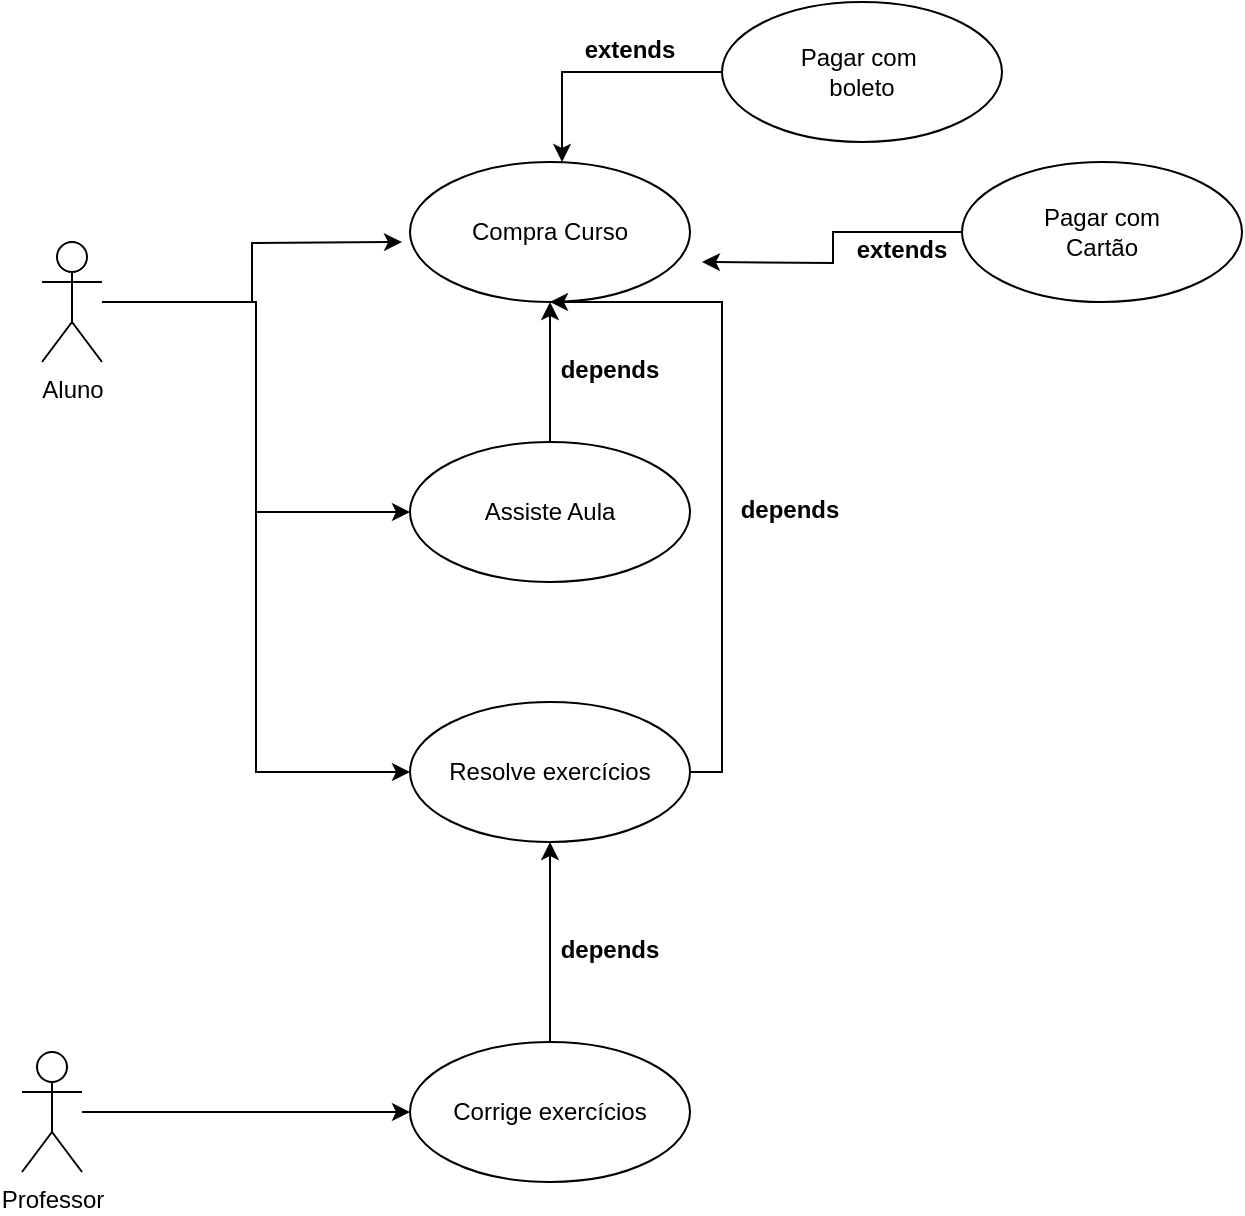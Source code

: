 <mxfile version="13.9.3" type="github">
  <diagram id="6NinP_G1KahweJKkB07a" name="Page-1">
    <mxGraphModel dx="1483" dy="829" grid="1" gridSize="10" guides="1" tooltips="1" connect="1" arrows="1" fold="1" page="1" pageScale="1" pageWidth="827" pageHeight="1169" math="0" shadow="0">
      <root>
        <mxCell id="0" />
        <mxCell id="1" parent="0" />
        <mxCell id="aBkmDB3x3RgzqmYq8ZZB-3" style="edgeStyle=orthogonalEdgeStyle;rounded=0;orthogonalLoop=1;jettySize=auto;html=1;" edge="1" parent="1" source="aBkmDB3x3RgzqmYq8ZZB-1">
          <mxGeometry relative="1" as="geometry">
            <mxPoint x="340" y="140" as="targetPoint" />
          </mxGeometry>
        </mxCell>
        <mxCell id="aBkmDB3x3RgzqmYq8ZZB-11" style="edgeStyle=orthogonalEdgeStyle;rounded=0;orthogonalLoop=1;jettySize=auto;html=1;entryX=0;entryY=0.5;entryDx=0;entryDy=0;" edge="1" parent="1" source="aBkmDB3x3RgzqmYq8ZZB-1" target="aBkmDB3x3RgzqmYq8ZZB-10">
          <mxGeometry relative="1" as="geometry" />
        </mxCell>
        <mxCell id="aBkmDB3x3RgzqmYq8ZZB-13" style="edgeStyle=orthogonalEdgeStyle;rounded=0;orthogonalLoop=1;jettySize=auto;html=1;entryX=0;entryY=0.5;entryDx=0;entryDy=0;" edge="1" parent="1" source="aBkmDB3x3RgzqmYq8ZZB-1" target="aBkmDB3x3RgzqmYq8ZZB-12">
          <mxGeometry relative="1" as="geometry" />
        </mxCell>
        <mxCell id="aBkmDB3x3RgzqmYq8ZZB-1" value="Aluno" style="shape=umlActor;verticalLabelPosition=bottom;verticalAlign=top;html=1;" vertex="1" parent="1">
          <mxGeometry x="160" y="140" width="30" height="60" as="geometry" />
        </mxCell>
        <mxCell id="aBkmDB3x3RgzqmYq8ZZB-2" value="Compra Curso" style="ellipse;whiteSpace=wrap;html=1;" vertex="1" parent="1">
          <mxGeometry x="344" y="100" width="140" height="70" as="geometry" />
        </mxCell>
        <mxCell id="aBkmDB3x3RgzqmYq8ZZB-7" style="edgeStyle=orthogonalEdgeStyle;rounded=0;orthogonalLoop=1;jettySize=auto;html=1;entryX=0.543;entryY=0;entryDx=0;entryDy=0;entryPerimeter=0;" edge="1" parent="1" source="aBkmDB3x3RgzqmYq8ZZB-4" target="aBkmDB3x3RgzqmYq8ZZB-2">
          <mxGeometry relative="1" as="geometry" />
        </mxCell>
        <mxCell id="aBkmDB3x3RgzqmYq8ZZB-4" value="Pagar com&amp;nbsp;&lt;br&gt;boleto" style="ellipse;whiteSpace=wrap;html=1;" vertex="1" parent="1">
          <mxGeometry x="500" y="20" width="140" height="70" as="geometry" />
        </mxCell>
        <mxCell id="aBkmDB3x3RgzqmYq8ZZB-6" style="edgeStyle=orthogonalEdgeStyle;rounded=0;orthogonalLoop=1;jettySize=auto;html=1;" edge="1" parent="1" source="aBkmDB3x3RgzqmYq8ZZB-5">
          <mxGeometry relative="1" as="geometry">
            <mxPoint x="490" y="150" as="targetPoint" />
          </mxGeometry>
        </mxCell>
        <mxCell id="aBkmDB3x3RgzqmYq8ZZB-5" value="Pagar com&lt;br&gt;Cartão" style="ellipse;whiteSpace=wrap;html=1;" vertex="1" parent="1">
          <mxGeometry x="620" y="100" width="140" height="70" as="geometry" />
        </mxCell>
        <mxCell id="aBkmDB3x3RgzqmYq8ZZB-8" value="extends" style="text;align=center;fontStyle=1;verticalAlign=middle;spacingLeft=3;spacingRight=3;strokeColor=none;rotatable=0;points=[[0,0.5],[1,0.5]];portConstraint=eastwest;" vertex="1" parent="1">
          <mxGeometry x="414" y="30" width="80" height="26" as="geometry" />
        </mxCell>
        <mxCell id="aBkmDB3x3RgzqmYq8ZZB-9" value="extends" style="text;align=center;fontStyle=1;verticalAlign=middle;spacingLeft=3;spacingRight=3;strokeColor=none;rotatable=0;points=[[0,0.5],[1,0.5]];portConstraint=eastwest;" vertex="1" parent="1">
          <mxGeometry x="550" y="130" width="80" height="26" as="geometry" />
        </mxCell>
        <mxCell id="aBkmDB3x3RgzqmYq8ZZB-24" style="edgeStyle=orthogonalEdgeStyle;rounded=0;orthogonalLoop=1;jettySize=auto;html=1;entryX=0.5;entryY=1;entryDx=0;entryDy=0;" edge="1" parent="1" source="aBkmDB3x3RgzqmYq8ZZB-10" target="aBkmDB3x3RgzqmYq8ZZB-2">
          <mxGeometry relative="1" as="geometry" />
        </mxCell>
        <mxCell id="aBkmDB3x3RgzqmYq8ZZB-10" value="Assiste Aula" style="ellipse;whiteSpace=wrap;html=1;" vertex="1" parent="1">
          <mxGeometry x="344" y="240" width="140" height="70" as="geometry" />
        </mxCell>
        <mxCell id="aBkmDB3x3RgzqmYq8ZZB-14" style="edgeStyle=orthogonalEdgeStyle;rounded=0;orthogonalLoop=1;jettySize=auto;html=1;entryX=0.5;entryY=1;entryDx=0;entryDy=0;" edge="1" parent="1" source="aBkmDB3x3RgzqmYq8ZZB-12" target="aBkmDB3x3RgzqmYq8ZZB-2">
          <mxGeometry relative="1" as="geometry">
            <Array as="points">
              <mxPoint x="500" y="405" />
              <mxPoint x="500" y="170" />
            </Array>
          </mxGeometry>
        </mxCell>
        <mxCell id="aBkmDB3x3RgzqmYq8ZZB-12" value="Resolve exercícios" style="ellipse;whiteSpace=wrap;html=1;" vertex="1" parent="1">
          <mxGeometry x="344" y="370" width="140" height="70" as="geometry" />
        </mxCell>
        <mxCell id="aBkmDB3x3RgzqmYq8ZZB-15" value="depends" style="text;align=center;fontStyle=1;verticalAlign=middle;spacingLeft=3;spacingRight=3;strokeColor=none;rotatable=0;points=[[0,0.5],[1,0.5]];portConstraint=eastwest;" vertex="1" parent="1">
          <mxGeometry x="494" y="260" width="80" height="26" as="geometry" />
        </mxCell>
        <mxCell id="aBkmDB3x3RgzqmYq8ZZB-21" style="edgeStyle=orthogonalEdgeStyle;rounded=0;orthogonalLoop=1;jettySize=auto;html=1;entryX=0;entryY=0.5;entryDx=0;entryDy=0;" edge="1" parent="1" source="aBkmDB3x3RgzqmYq8ZZB-16" target="aBkmDB3x3RgzqmYq8ZZB-20">
          <mxGeometry relative="1" as="geometry" />
        </mxCell>
        <mxCell id="aBkmDB3x3RgzqmYq8ZZB-16" value="Professor" style="shape=umlActor;verticalLabelPosition=bottom;verticalAlign=top;html=1;" vertex="1" parent="1">
          <mxGeometry x="150" y="545" width="30" height="60" as="geometry" />
        </mxCell>
        <mxCell id="aBkmDB3x3RgzqmYq8ZZB-22" style="edgeStyle=orthogonalEdgeStyle;rounded=0;orthogonalLoop=1;jettySize=auto;html=1;entryX=0.5;entryY=1;entryDx=0;entryDy=0;" edge="1" parent="1" source="aBkmDB3x3RgzqmYq8ZZB-20" target="aBkmDB3x3RgzqmYq8ZZB-12">
          <mxGeometry relative="1" as="geometry" />
        </mxCell>
        <mxCell id="aBkmDB3x3RgzqmYq8ZZB-20" value="Corrige exercícios" style="ellipse;whiteSpace=wrap;html=1;" vertex="1" parent="1">
          <mxGeometry x="344" y="540" width="140" height="70" as="geometry" />
        </mxCell>
        <mxCell id="aBkmDB3x3RgzqmYq8ZZB-23" value="depends" style="text;align=center;fontStyle=1;verticalAlign=middle;spacingLeft=3;spacingRight=3;strokeColor=none;rotatable=0;points=[[0,0.5],[1,0.5]];portConstraint=eastwest;" vertex="1" parent="1">
          <mxGeometry x="404" y="480" width="80" height="26" as="geometry" />
        </mxCell>
        <mxCell id="aBkmDB3x3RgzqmYq8ZZB-25" value="depends" style="text;align=center;fontStyle=1;verticalAlign=middle;spacingLeft=3;spacingRight=3;strokeColor=none;rotatable=0;points=[[0,0.5],[1,0.5]];portConstraint=eastwest;" vertex="1" parent="1">
          <mxGeometry x="404" y="190" width="80" height="26" as="geometry" />
        </mxCell>
      </root>
    </mxGraphModel>
  </diagram>
</mxfile>
